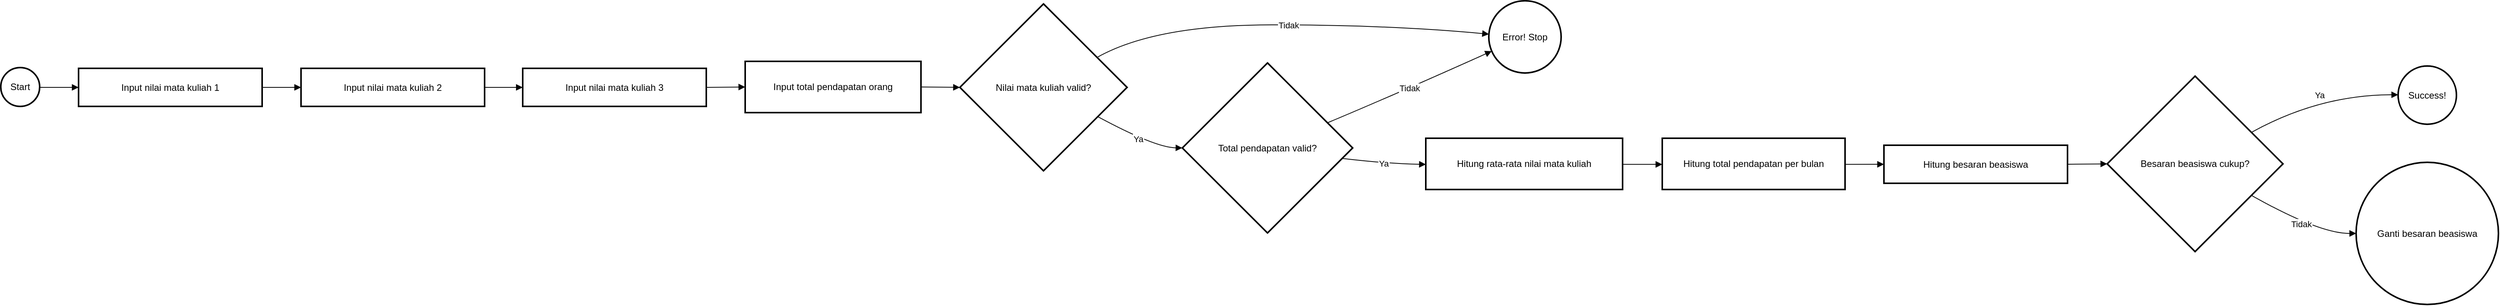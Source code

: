 <mxfile version="24.7.16">
  <diagram name="Page-1" id="eMkxu9mb34cqOc0nAik_">
    <mxGraphModel>
      <root>
        <mxCell id="0" />
        <mxCell id="1" parent="0" />
        <mxCell id="2" value="Start" style="ellipse;aspect=fixed;strokeWidth=2;whiteSpace=wrap;" vertex="1" parent="1">
          <mxGeometry x="8" y="94" width="50" height="50" as="geometry" />
        </mxCell>
        <mxCell id="3" value="Input nilai mata kuliah 1" style="whiteSpace=wrap;strokeWidth=2;" vertex="1" parent="1">
          <mxGeometry x="108" y="95" width="236" height="49" as="geometry" />
        </mxCell>
        <mxCell id="4" value="Input nilai mata kuliah 2" style="whiteSpace=wrap;strokeWidth=2;" vertex="1" parent="1">
          <mxGeometry x="394" y="95" width="236" height="49" as="geometry" />
        </mxCell>
        <mxCell id="5" value="Input nilai mata kuliah 3" style="whiteSpace=wrap;strokeWidth=2;" vertex="1" parent="1">
          <mxGeometry x="679" y="95" width="236" height="49" as="geometry" />
        </mxCell>
        <mxCell id="6" value="Input total pendapatan orang" style="whiteSpace=wrap;strokeWidth=2;" vertex="1" parent="1">
          <mxGeometry x="965" y="86" width="226" height="66" as="geometry" />
        </mxCell>
        <mxCell id="7" value="Nilai mata kuliah valid?" style="rhombus;strokeWidth=2;whiteSpace=wrap;" vertex="1" parent="1">
          <mxGeometry x="1241" y="12" width="215" height="215" as="geometry" />
        </mxCell>
        <mxCell id="8" value="Total pendapatan valid?" style="rhombus;strokeWidth=2;whiteSpace=wrap;" vertex="1" parent="1">
          <mxGeometry x="1527" y="88" width="219" height="219" as="geometry" />
        </mxCell>
        <mxCell id="9" value="Error! Stop" style="ellipse;aspect=fixed;strokeWidth=2;whiteSpace=wrap;" vertex="1" parent="1">
          <mxGeometry x="1921" y="8" width="93" height="93" as="geometry" />
        </mxCell>
        <mxCell id="10" value="Hitung rata-rata nilai mata kuliah" style="whiteSpace=wrap;strokeWidth=2;" vertex="1" parent="1">
          <mxGeometry x="1840" y="185" width="253" height="66" as="geometry" />
        </mxCell>
        <mxCell id="11" value="Hitung total pendapatan per bulan" style="whiteSpace=wrap;strokeWidth=2;" vertex="1" parent="1">
          <mxGeometry x="2144" y="185" width="235" height="66" as="geometry" />
        </mxCell>
        <mxCell id="12" value="Hitung besaran beasiswa" style="whiteSpace=wrap;strokeWidth=2;" vertex="1" parent="1">
          <mxGeometry x="2429" y="194" width="236" height="49" as="geometry" />
        </mxCell>
        <mxCell id="13" value="Besaran beasiswa cukup?" style="rhombus;strokeWidth=2;whiteSpace=wrap;" vertex="1" parent="1">
          <mxGeometry x="2716" y="105" width="226" height="226" as="geometry" />
        </mxCell>
        <mxCell id="14" value="Success!" style="ellipse;aspect=fixed;strokeWidth=2;whiteSpace=wrap;" vertex="1" parent="1">
          <mxGeometry x="3090" y="92" width="75" height="75" as="geometry" />
        </mxCell>
        <mxCell id="15" value="Ganti besaran beasiswa" style="ellipse;aspect=fixed;strokeWidth=2;whiteSpace=wrap;" vertex="1" parent="1">
          <mxGeometry x="3036" y="216" width="183" height="183" as="geometry" />
        </mxCell>
        <mxCell id="16" value="" style="curved=1;startArrow=none;endArrow=block;exitX=1.01;exitY=0.51;entryX=0;entryY=0.5;" edge="1" parent="1" source="2" target="3">
          <mxGeometry relative="1" as="geometry">
            <Array as="points" />
          </mxGeometry>
        </mxCell>
        <mxCell id="17" value="" style="curved=1;startArrow=none;endArrow=block;exitX=1;exitY=0.5;entryX=0;entryY=0.5;" edge="1" parent="1" source="3" target="4">
          <mxGeometry relative="1" as="geometry">
            <Array as="points" />
          </mxGeometry>
        </mxCell>
        <mxCell id="18" value="" style="curved=1;startArrow=none;endArrow=block;exitX=1;exitY=0.5;entryX=0;entryY=0.5;" edge="1" parent="1" source="4" target="5">
          <mxGeometry relative="1" as="geometry">
            <Array as="points" />
          </mxGeometry>
        </mxCell>
        <mxCell id="19" value="" style="curved=1;startArrow=none;endArrow=block;exitX=1;exitY=0.5;entryX=0;entryY=0.5;" edge="1" parent="1" source="5" target="6">
          <mxGeometry relative="1" as="geometry">
            <Array as="points" />
          </mxGeometry>
        </mxCell>
        <mxCell id="20" value="" style="curved=1;startArrow=none;endArrow=block;exitX=1;exitY=0.5;entryX=0;entryY=0.5;" edge="1" parent="1" source="6" target="7">
          <mxGeometry relative="1" as="geometry">
            <Array as="points" />
          </mxGeometry>
        </mxCell>
        <mxCell id="21" value="Ya" style="curved=1;startArrow=none;endArrow=block;exitX=1;exitY=0.77;entryX=0;entryY=0.5;" edge="1" parent="1" source="7" target="8">
          <mxGeometry relative="1" as="geometry">
            <Array as="points">
              <mxPoint x="1492" y="197" />
            </Array>
          </mxGeometry>
        </mxCell>
        <mxCell id="22" value="Tidak" style="curved=1;startArrow=none;endArrow=block;exitX=1;exitY=0.22;entryX=0;entryY=0.46;" edge="1" parent="1" source="7" target="9">
          <mxGeometry relative="1" as="geometry">
            <Array as="points">
              <mxPoint x="1492" y="39" />
              <mxPoint x="1793" y="39" />
            </Array>
          </mxGeometry>
        </mxCell>
        <mxCell id="23" value="Ya" style="curved=1;startArrow=none;endArrow=block;exitX=1;exitY=0.57;entryX=0;entryY=0.51;" edge="1" parent="1" source="8" target="10">
          <mxGeometry relative="1" as="geometry">
            <Array as="points">
              <mxPoint x="1793" y="218" />
            </Array>
          </mxGeometry>
        </mxCell>
        <mxCell id="24" value="Tidak" style="curved=1;startArrow=none;endArrow=block;exitX=1;exitY=0.29;entryX=0;entryY=0.72;" edge="1" parent="1" source="8" target="9">
          <mxGeometry relative="1" as="geometry">
            <Array as="points">
              <mxPoint x="1793" y="132" />
            </Array>
          </mxGeometry>
        </mxCell>
        <mxCell id="25" value="" style="curved=1;startArrow=none;endArrow=block;exitX=1;exitY=0.51;entryX=0;entryY=0.51;" edge="1" parent="1" source="10" target="11">
          <mxGeometry relative="1" as="geometry">
            <Array as="points" />
          </mxGeometry>
        </mxCell>
        <mxCell id="26" value="" style="curved=1;startArrow=none;endArrow=block;exitX=1;exitY=0.51;entryX=0;entryY=0.5;" edge="1" parent="1" source="11" target="12">
          <mxGeometry relative="1" as="geometry">
            <Array as="points" />
          </mxGeometry>
        </mxCell>
        <mxCell id="27" value="" style="curved=1;startArrow=none;endArrow=block;exitX=1;exitY=0.5;entryX=0;entryY=0.5;" edge="1" parent="1" source="12" target="13">
          <mxGeometry relative="1" as="geometry">
            <Array as="points" />
          </mxGeometry>
        </mxCell>
        <mxCell id="28" value="Ya" style="curved=1;startArrow=none;endArrow=block;exitX=1;exitY=0.22;entryX=0;entryY=0.49;" edge="1" parent="1" source="13" target="14">
          <mxGeometry relative="1" as="geometry">
            <Array as="points">
              <mxPoint x="2989" y="129" />
            </Array>
          </mxGeometry>
        </mxCell>
        <mxCell id="29" value="Tidak" style="curved=1;startArrow=none;endArrow=block;exitX=1;exitY=0.78;entryX=0;entryY=0.5;" edge="1" parent="1" source="13" target="15">
          <mxGeometry relative="1" as="geometry">
            <Array as="points">
              <mxPoint x="2989" y="308" />
            </Array>
          </mxGeometry>
        </mxCell>
      </root>
    </mxGraphModel>
  </diagram>
</mxfile>
